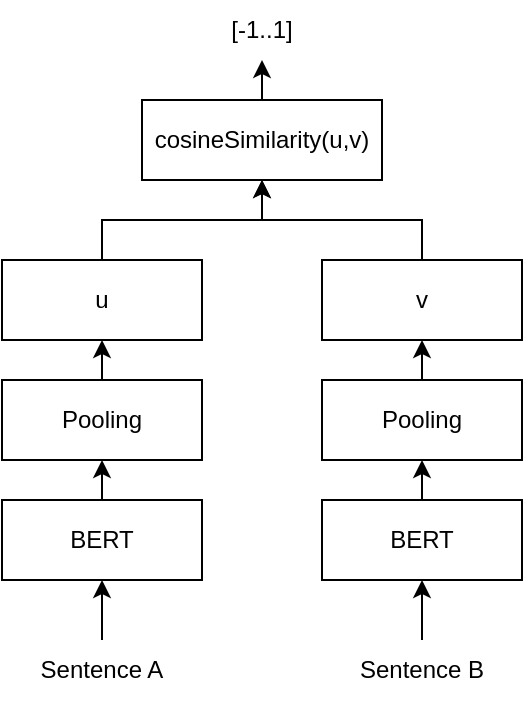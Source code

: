 <mxfile version="17.2.1" pages="2"><diagram id="uNHMFOjnaMRXmK-LEOOj" name="SBERT"><mxGraphModel dx="1200" dy="639" grid="1" gridSize="10" guides="1" tooltips="1" connect="1" arrows="1" fold="1" page="1" pageScale="1" pageWidth="827" pageHeight="1169" math="0" shadow="0"><root><mxCell id="0"/><mxCell id="1" parent="0"/><mxCell id="HyZE_0sxFsKL9dJPhWr6-4" style="edgeStyle=orthogonalEdgeStyle;rounded=0;orthogonalLoop=1;jettySize=auto;html=1;exitX=0.5;exitY=0;exitDx=0;exitDy=0;entryX=0.5;entryY=1;entryDx=0;entryDy=0;" edge="1" parent="1" source="HyZE_0sxFsKL9dJPhWr6-1" target="HyZE_0sxFsKL9dJPhWr6-2"><mxGeometry relative="1" as="geometry"/></mxCell><mxCell id="HyZE_0sxFsKL9dJPhWr6-1" value="BERT" style="text;html=1;strokeColor=default;fillColor=none;align=center;verticalAlign=middle;whiteSpace=wrap;rounded=0;" vertex="1" parent="1"><mxGeometry x="10" y="260" width="100" height="40" as="geometry"/></mxCell><mxCell id="HyZE_0sxFsKL9dJPhWr6-5" style="edgeStyle=orthogonalEdgeStyle;rounded=0;orthogonalLoop=1;jettySize=auto;html=1;exitX=0.5;exitY=0;exitDx=0;exitDy=0;entryX=0.5;entryY=1;entryDx=0;entryDy=0;" edge="1" parent="1" source="HyZE_0sxFsKL9dJPhWr6-2" target="HyZE_0sxFsKL9dJPhWr6-3"><mxGeometry relative="1" as="geometry"/></mxCell><mxCell id="HyZE_0sxFsKL9dJPhWr6-2" value="Pooling" style="text;html=1;strokeColor=default;fillColor=none;align=center;verticalAlign=middle;whiteSpace=wrap;rounded=0;" vertex="1" parent="1"><mxGeometry x="10" y="200" width="100" height="40" as="geometry"/></mxCell><mxCell id="HyZE_0sxFsKL9dJPhWr6-17" style="edgeStyle=orthogonalEdgeStyle;rounded=0;orthogonalLoop=1;jettySize=auto;html=1;entryX=0.5;entryY=1;entryDx=0;entryDy=0;" edge="1" parent="1" source="HyZE_0sxFsKL9dJPhWr6-3" target="HyZE_0sxFsKL9dJPhWr6-12"><mxGeometry relative="1" as="geometry"/></mxCell><mxCell id="HyZE_0sxFsKL9dJPhWr6-3" value="u" style="text;html=1;strokeColor=default;fillColor=none;align=center;verticalAlign=middle;whiteSpace=wrap;rounded=0;" vertex="1" parent="1"><mxGeometry x="10" y="140" width="100" height="40" as="geometry"/></mxCell><mxCell id="HyZE_0sxFsKL9dJPhWr6-7" style="edgeStyle=orthogonalEdgeStyle;rounded=0;orthogonalLoop=1;jettySize=auto;html=1;exitX=0.5;exitY=0;exitDx=0;exitDy=0;entryX=0.5;entryY=1;entryDx=0;entryDy=0;" edge="1" parent="1" source="HyZE_0sxFsKL9dJPhWr6-8" target="HyZE_0sxFsKL9dJPhWr6-10"><mxGeometry relative="1" as="geometry"/></mxCell><mxCell id="HyZE_0sxFsKL9dJPhWr6-8" value="BERT" style="text;html=1;strokeColor=default;fillColor=none;align=center;verticalAlign=middle;whiteSpace=wrap;rounded=0;" vertex="1" parent="1"><mxGeometry x="170" y="260" width="100" height="40" as="geometry"/></mxCell><mxCell id="HyZE_0sxFsKL9dJPhWr6-9" style="edgeStyle=orthogonalEdgeStyle;rounded=0;orthogonalLoop=1;jettySize=auto;html=1;exitX=0.5;exitY=0;exitDx=0;exitDy=0;entryX=0.5;entryY=1;entryDx=0;entryDy=0;" edge="1" parent="1" source="HyZE_0sxFsKL9dJPhWr6-10" target="HyZE_0sxFsKL9dJPhWr6-11"><mxGeometry relative="1" as="geometry"/></mxCell><mxCell id="HyZE_0sxFsKL9dJPhWr6-10" value="Pooling" style="text;html=1;strokeColor=default;fillColor=none;align=center;verticalAlign=middle;whiteSpace=wrap;rounded=0;" vertex="1" parent="1"><mxGeometry x="170" y="200" width="100" height="40" as="geometry"/></mxCell><mxCell id="HyZE_0sxFsKL9dJPhWr6-18" style="edgeStyle=orthogonalEdgeStyle;rounded=0;orthogonalLoop=1;jettySize=auto;html=1;entryX=0.5;entryY=1;entryDx=0;entryDy=0;" edge="1" parent="1" source="HyZE_0sxFsKL9dJPhWr6-11" target="HyZE_0sxFsKL9dJPhWr6-12"><mxGeometry relative="1" as="geometry"/></mxCell><mxCell id="HyZE_0sxFsKL9dJPhWr6-11" value="v" style="text;html=1;strokeColor=default;fillColor=none;align=center;verticalAlign=middle;whiteSpace=wrap;rounded=0;" vertex="1" parent="1"><mxGeometry x="170" y="140" width="100" height="40" as="geometry"/></mxCell><mxCell id="HyZE_0sxFsKL9dJPhWr6-19" style="edgeStyle=orthogonalEdgeStyle;rounded=0;orthogonalLoop=1;jettySize=auto;html=1;" edge="1" parent="1" source="HyZE_0sxFsKL9dJPhWr6-12"><mxGeometry relative="1" as="geometry"><mxPoint x="140" y="40" as="targetPoint"/></mxGeometry></mxCell><mxCell id="HyZE_0sxFsKL9dJPhWr6-12" value="cosineSimilarity(u,v)" style="text;html=1;strokeColor=default;fillColor=none;align=center;verticalAlign=middle;whiteSpace=wrap;rounded=0;" vertex="1" parent="1"><mxGeometry x="80" y="60" width="120" height="40" as="geometry"/></mxCell><mxCell id="HyZE_0sxFsKL9dJPhWr6-21" value="[-1..1]" style="text;html=1;strokeColor=none;fillColor=none;align=center;verticalAlign=middle;whiteSpace=wrap;rounded=0;" vertex="1" parent="1"><mxGeometry x="110" y="10" width="60" height="30" as="geometry"/></mxCell><mxCell id="HyZE_0sxFsKL9dJPhWr6-25" style="edgeStyle=orthogonalEdgeStyle;rounded=0;orthogonalLoop=1;jettySize=auto;html=1;entryX=0.5;entryY=1;entryDx=0;entryDy=0;" edge="1" parent="1" source="HyZE_0sxFsKL9dJPhWr6-22" target="HyZE_0sxFsKL9dJPhWr6-1"><mxGeometry relative="1" as="geometry"/></mxCell><mxCell id="HyZE_0sxFsKL9dJPhWr6-22" value="Sentence A" style="text;html=1;strokeColor=none;fillColor=none;align=center;verticalAlign=middle;whiteSpace=wrap;rounded=0;" vertex="1" parent="1"><mxGeometry x="15" y="330" width="90" height="30" as="geometry"/></mxCell><mxCell id="HyZE_0sxFsKL9dJPhWr6-24" style="edgeStyle=orthogonalEdgeStyle;rounded=0;orthogonalLoop=1;jettySize=auto;html=1;exitX=0.5;exitY=0;exitDx=0;exitDy=0;entryX=0.5;entryY=1;entryDx=0;entryDy=0;" edge="1" parent="1" source="HyZE_0sxFsKL9dJPhWr6-23" target="HyZE_0sxFsKL9dJPhWr6-8"><mxGeometry relative="1" as="geometry"/></mxCell><mxCell id="HyZE_0sxFsKL9dJPhWr6-23" value="Sentence B" style="text;html=1;strokeColor=none;fillColor=none;align=center;verticalAlign=middle;whiteSpace=wrap;rounded=0;" vertex="1" parent="1"><mxGeometry x="175" y="330" width="90" height="30" as="geometry"/></mxCell></root></mxGraphModel></diagram><diagram id="yxd5qpV0CMV8HeYv450-" name="BERT"><mxGraphModel dx="1200" dy="639" grid="1" gridSize="10" guides="1" tooltips="1" connect="1" arrows="1" fold="1" page="1" pageScale="1" pageWidth="827" pageHeight="1169" math="0" shadow="0"><root><mxCell id="0"/><mxCell id="1" parent="0"/><mxCell id="VTxo0NvwFHlfHDlcQ0Aq-1" style="edgeStyle=orthogonalEdgeStyle;rounded=0;orthogonalLoop=1;jettySize=auto;html=1;fontSize=19;" edge="1" parent="1" source="VTxo0NvwFHlfHDlcQ0Aq-2"><mxGeometry relative="1" as="geometry"><mxPoint x="130" y="80" as="targetPoint"/></mxGeometry></mxCell><mxCell id="VTxo0NvwFHlfHDlcQ0Aq-2" value="" style="text;html=1;strokeColor=default;fillColor=none;align=center;verticalAlign=middle;whiteSpace=wrap;rounded=0;" vertex="1" parent="1"><mxGeometry x="20" y="100" width="220" height="200" as="geometry"/></mxCell><mxCell id="VTxo0NvwFHlfHDlcQ0Aq-3" value="Sentence A" style="text;html=1;strokeColor=none;fillColor=none;align=center;verticalAlign=middle;whiteSpace=wrap;rounded=0;" vertex="1" parent="1"><mxGeometry x="10" y="330" width="90" height="30" as="geometry"/></mxCell><mxCell id="VTxo0NvwFHlfHDlcQ0Aq-4" value="Sentence B" style="text;html=1;strokeColor=none;fillColor=none;align=center;verticalAlign=middle;whiteSpace=wrap;rounded=0;" vertex="1" parent="1"><mxGeometry x="160" y="330" width="90" height="30" as="geometry"/></mxCell><mxCell id="VTxo0NvwFHlfHDlcQ0Aq-5" value="[Sep]" style="text;html=1;strokeColor=none;fillColor=none;align=center;verticalAlign=middle;whiteSpace=wrap;rounded=0;" vertex="1" parent="1"><mxGeometry x="85" y="330" width="90" height="30" as="geometry"/></mxCell><mxCell id="VTxo0NvwFHlfHDlcQ0Aq-6" value="BERT" style="text;strokeColor=none;fillColor=none;align=left;verticalAlign=middle;spacingLeft=4;spacingRight=4;overflow=hidden;points=[[0,0.5],[1,0.5]];portConstraint=eastwest;rotatable=0;" vertex="1" parent="1"><mxGeometry x="100" y="100" width="80" height="30" as="geometry"/></mxCell><mxCell id="VTxo0NvwFHlfHDlcQ0Aq-7" value="Embedding" style="text;html=1;strokeColor=default;fillColor=none;align=center;verticalAlign=middle;whiteSpace=wrap;rounded=0;" vertex="1" parent="1"><mxGeometry x="30" y="250" width="200" height="40" as="geometry"/></mxCell><mxCell id="VTxo0NvwFHlfHDlcQ0Aq-8" value="" style="endArrow=none;html=1;rounded=0;exitX=0.112;exitY=0.002;exitDx=0;exitDy=0;exitPerimeter=0;" edge="1" parent="1" source="VTxo0NvwFHlfHDlcQ0Aq-3"><mxGeometry width="50" height="50" relative="1" as="geometry"><mxPoint x="50" y="320" as="sourcePoint"/><mxPoint x="240" y="330.0" as="targetPoint"/></mxGeometry></mxCell><mxCell id="VTxo0NvwFHlfHDlcQ0Aq-9" value="" style="endArrow=classic;html=1;rounded=0;" edge="1" parent="1"><mxGeometry width="50" height="50" relative="1" as="geometry"><mxPoint x="130" y="330.0" as="sourcePoint"/><mxPoint x="130" y="300.0" as="targetPoint"/></mxGeometry></mxCell><mxCell id="VTxo0NvwFHlfHDlcQ0Aq-10" value="Transformer encoder" style="text;html=1;strokeColor=default;fillColor=none;align=center;verticalAlign=middle;whiteSpace=wrap;rounded=0;" vertex="1" parent="1"><mxGeometry x="30" y="200" width="200" height="40" as="geometry"/></mxCell><mxCell id="VTxo0NvwFHlfHDlcQ0Aq-11" value="Transformer encoder" style="text;html=1;strokeColor=default;fillColor=none;align=center;verticalAlign=middle;whiteSpace=wrap;rounded=0;" vertex="1" parent="1"><mxGeometry x="30" y="130" width="200" height="40" as="geometry"/></mxCell><mxCell id="VTxo0NvwFHlfHDlcQ0Aq-12" value=". . ." style="text;html=1;strokeColor=none;fillColor=none;align=center;verticalAlign=middle;whiteSpace=wrap;rounded=0;fontStyle=1;fontSize=19;" vertex="1" parent="1"><mxGeometry x="100" y="170" width="60" height="20" as="geometry"/></mxCell><mxCell id="VTxo0NvwFHlfHDlcQ0Aq-13" value="Regression layer&lt;br&gt;" style="text;html=1;strokeColor=default;fillColor=none;align=center;verticalAlign=middle;whiteSpace=wrap;rounded=0;" vertex="1" parent="1"><mxGeometry x="80" y="60" width="100" height="20" as="geometry"/></mxCell><mxCell id="VTxo0NvwFHlfHDlcQ0Aq-14" style="edgeStyle=orthogonalEdgeStyle;rounded=0;orthogonalLoop=1;jettySize=auto;html=1;" edge="1" parent="1"><mxGeometry relative="1" as="geometry"><mxPoint x="130" y="40" as="targetPoint"/><mxPoint x="130" y="60" as="sourcePoint"/></mxGeometry></mxCell><mxCell id="VTxo0NvwFHlfHDlcQ0Aq-15" value="[-1..1]" style="text;html=1;strokeColor=none;fillColor=none;align=center;verticalAlign=middle;whiteSpace=wrap;rounded=0;" vertex="1" parent="1"><mxGeometry x="100" y="10" width="60" height="30" as="geometry"/></mxCell></root></mxGraphModel></diagram></mxfile>